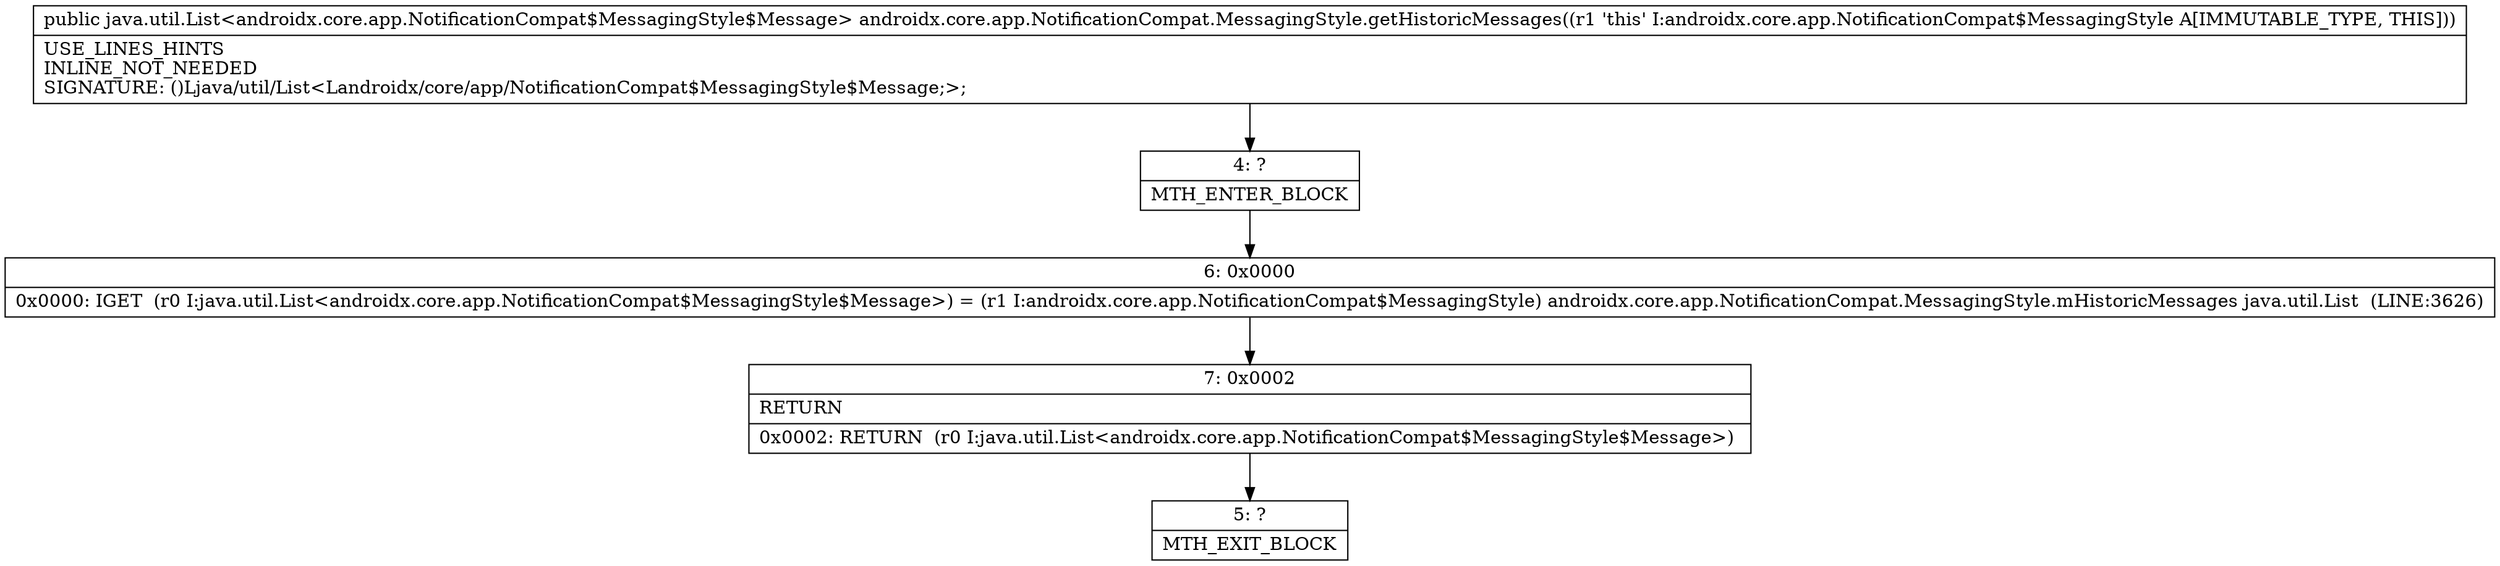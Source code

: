digraph "CFG forandroidx.core.app.NotificationCompat.MessagingStyle.getHistoricMessages()Ljava\/util\/List;" {
Node_4 [shape=record,label="{4\:\ ?|MTH_ENTER_BLOCK\l}"];
Node_6 [shape=record,label="{6\:\ 0x0000|0x0000: IGET  (r0 I:java.util.List\<androidx.core.app.NotificationCompat$MessagingStyle$Message\>) = (r1 I:androidx.core.app.NotificationCompat$MessagingStyle) androidx.core.app.NotificationCompat.MessagingStyle.mHistoricMessages java.util.List  (LINE:3626)\l}"];
Node_7 [shape=record,label="{7\:\ 0x0002|RETURN\l|0x0002: RETURN  (r0 I:java.util.List\<androidx.core.app.NotificationCompat$MessagingStyle$Message\>) \l}"];
Node_5 [shape=record,label="{5\:\ ?|MTH_EXIT_BLOCK\l}"];
MethodNode[shape=record,label="{public java.util.List\<androidx.core.app.NotificationCompat$MessagingStyle$Message\> androidx.core.app.NotificationCompat.MessagingStyle.getHistoricMessages((r1 'this' I:androidx.core.app.NotificationCompat$MessagingStyle A[IMMUTABLE_TYPE, THIS]))  | USE_LINES_HINTS\lINLINE_NOT_NEEDED\lSIGNATURE: ()Ljava\/util\/List\<Landroidx\/core\/app\/NotificationCompat$MessagingStyle$Message;\>;\l}"];
MethodNode -> Node_4;Node_4 -> Node_6;
Node_6 -> Node_7;
Node_7 -> Node_5;
}

